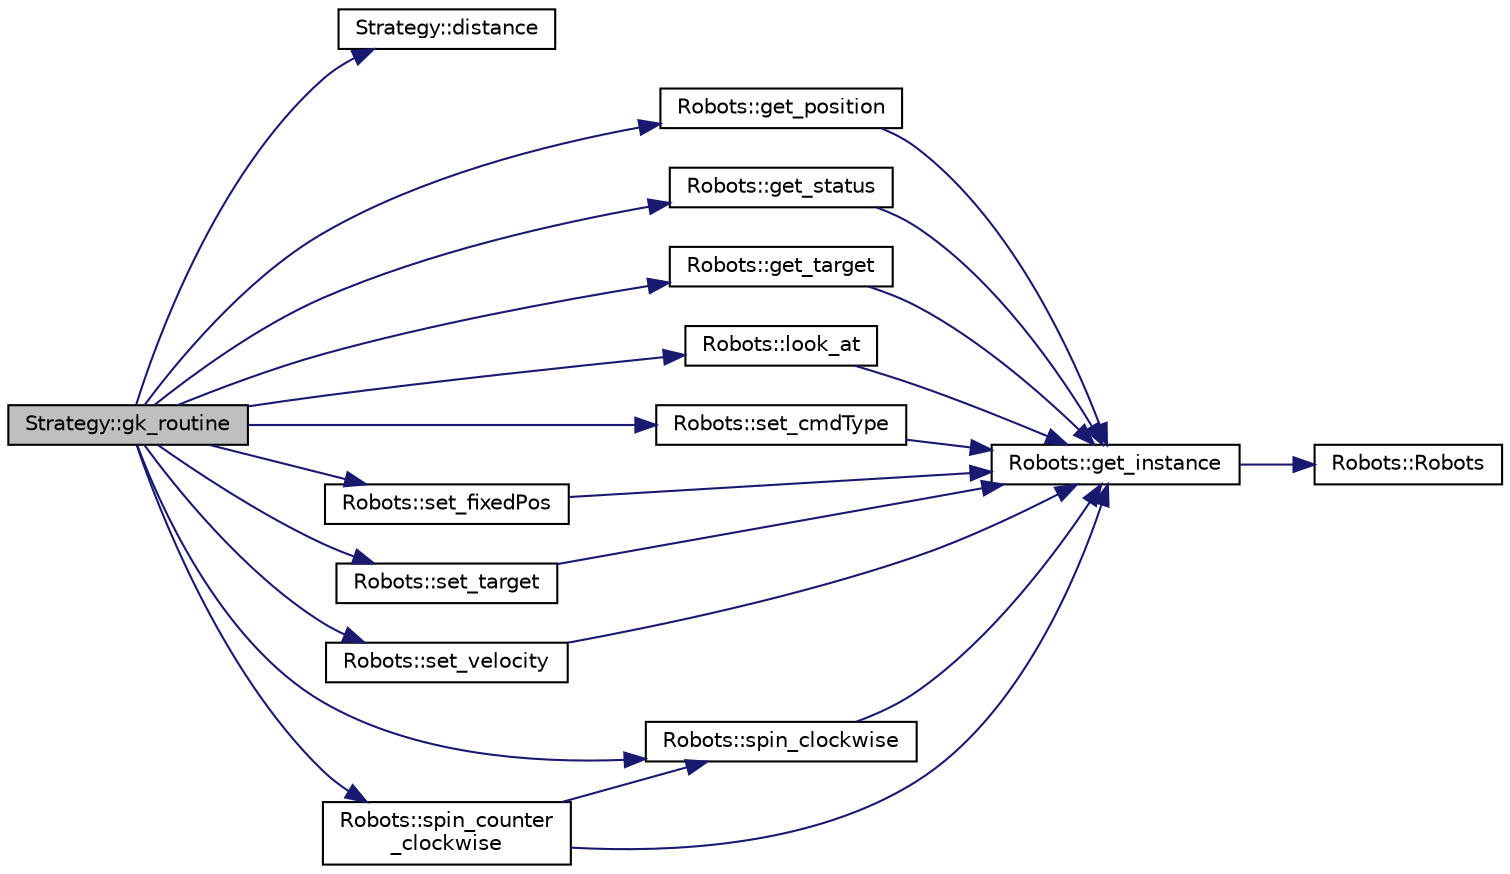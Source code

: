 digraph "Strategy::gk_routine"
{
 // INTERACTIVE_SVG=YES
  edge [fontname="Helvetica",fontsize="10",labelfontname="Helvetica",labelfontsize="10"];
  node [fontname="Helvetica",fontsize="10",shape=record];
  rankdir="LR";
  Node227 [label="Strategy::gk_routine",height=0.2,width=0.4,color="black", fillcolor="grey75", style="filled", fontcolor="black"];
  Node227 -> Node228 [color="midnightblue",fontsize="10",style="solid",fontname="Helvetica"];
  Node228 [label="Strategy::distance",height=0.2,width=0.4,color="black", fillcolor="white", style="filled",URL="$class_strategy.html#aacce05caed71553c4efd2d28c9c3aa39"];
  Node227 -> Node229 [color="midnightblue",fontsize="10",style="solid",fontname="Helvetica"];
  Node229 [label="Robots::get_position",height=0.2,width=0.4,color="black", fillcolor="white", style="filled",URL="$class_robots.html#a1fca8f2f5070176faa6ba1efa2f1ff14"];
  Node229 -> Node230 [color="midnightblue",fontsize="10",style="solid",fontname="Helvetica"];
  Node230 [label="Robots::get_instance",height=0.2,width=0.4,color="black", fillcolor="white", style="filled",URL="$class_robots.html#a589bce74db5f34af384952d48435168f"];
  Node230 -> Node231 [color="midnightblue",fontsize="10",style="solid",fontname="Helvetica"];
  Node231 [label="Robots::Robots",height=0.2,width=0.4,color="black", fillcolor="white", style="filled",URL="$class_robots.html#aa2745a48ebd3e52b9a3020f6afbcb25d",tooltip="Initializes our arrays. "];
  Node227 -> Node232 [color="midnightblue",fontsize="10",style="solid",fontname="Helvetica"];
  Node232 [label="Robots::get_status",height=0.2,width=0.4,color="black", fillcolor="white", style="filled",URL="$class_robots.html#abb471ba5ef5331f0488a9490d1af0c86"];
  Node232 -> Node230 [color="midnightblue",fontsize="10",style="solid",fontname="Helvetica"];
  Node227 -> Node233 [color="midnightblue",fontsize="10",style="solid",fontname="Helvetica"];
  Node233 [label="Robots::get_target",height=0.2,width=0.4,color="black", fillcolor="white", style="filled",URL="$class_robots.html#a8a4fe339df4823e45cf34d9fb8daa64b"];
  Node233 -> Node230 [color="midnightblue",fontsize="10",style="solid",fontname="Helvetica"];
  Node227 -> Node234 [color="midnightblue",fontsize="10",style="solid",fontname="Helvetica"];
  Node234 [label="Robots::look_at",height=0.2,width=0.4,color="black", fillcolor="white", style="filled",URL="$class_robots.html#a3b307142c41d7adc7614e6e4f2caf16b"];
  Node234 -> Node230 [color="midnightblue",fontsize="10",style="solid",fontname="Helvetica"];
  Node227 -> Node235 [color="midnightblue",fontsize="10",style="solid",fontname="Helvetica"];
  Node235 [label="Robots::set_cmdType",height=0.2,width=0.4,color="black", fillcolor="white", style="filled",URL="$class_robots.html#a748870113b457e47bccaf4cd329f4378"];
  Node235 -> Node230 [color="midnightblue",fontsize="10",style="solid",fontname="Helvetica"];
  Node227 -> Node236 [color="midnightblue",fontsize="10",style="solid",fontname="Helvetica"];
  Node236 [label="Robots::set_fixedPos",height=0.2,width=0.4,color="black", fillcolor="white", style="filled",URL="$class_robots.html#a427266e3332ab91bb3a78b5fb61a6c2c"];
  Node236 -> Node230 [color="midnightblue",fontsize="10",style="solid",fontname="Helvetica"];
  Node227 -> Node237 [color="midnightblue",fontsize="10",style="solid",fontname="Helvetica"];
  Node237 [label="Robots::set_target",height=0.2,width=0.4,color="black", fillcolor="white", style="filled",URL="$class_robots.html#ac1cd5c41b6e5d5643b2186ca51699c8f"];
  Node237 -> Node230 [color="midnightblue",fontsize="10",style="solid",fontname="Helvetica"];
  Node227 -> Node238 [color="midnightblue",fontsize="10",style="solid",fontname="Helvetica"];
  Node238 [label="Robots::set_velocity",height=0.2,width=0.4,color="black", fillcolor="white", style="filled",URL="$class_robots.html#ae37da9b7ca9d84bee564c328db139758"];
  Node238 -> Node230 [color="midnightblue",fontsize="10",style="solid",fontname="Helvetica"];
  Node227 -> Node239 [color="midnightblue",fontsize="10",style="solid",fontname="Helvetica"];
  Node239 [label="Robots::spin_clockwise",height=0.2,width=0.4,color="black", fillcolor="white", style="filled",URL="$class_robots.html#a6bd2e21654da3f7c3acc380a2b838240"];
  Node239 -> Node230 [color="midnightblue",fontsize="10",style="solid",fontname="Helvetica"];
  Node227 -> Node240 [color="midnightblue",fontsize="10",style="solid",fontname="Helvetica"];
  Node240 [label="Robots::spin_counter\l_clockwise",height=0.2,width=0.4,color="black", fillcolor="white", style="filled",URL="$class_robots.html#a54c13103d74e172273acf2e56ba5e8fb"];
  Node240 -> Node230 [color="midnightblue",fontsize="10",style="solid",fontname="Helvetica"];
  Node240 -> Node239 [color="midnightblue",fontsize="10",style="solid",fontname="Helvetica"];
}
